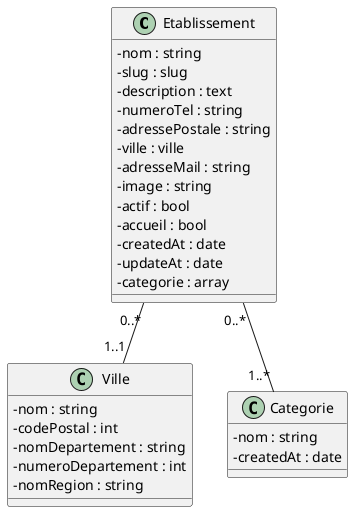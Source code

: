 @startuml
'https://plantuml.com/class-diagram
skinparam classAttributeIconSize 0

class Etablissement {
- nom : string
- slug : slug
- description : text
- numeroTel : string
- adressePostale : string
- ville : ville
- adresseMail : string
- image : string
- actif : bool
- accueil : bool
- createdAt : date
- updateAt : date
- categorie : array
}

class Ville {
- nom : string
- codePostal : int
- nomDepartement : string
- numeroDepartement : int
- nomRegion : string
}

class Categorie {
- nom : string
- createdAt : date
}

Etablissement "0..*"--"1..*" Categorie
Etablissement "0..*"--"1..1" Ville

@enduml
